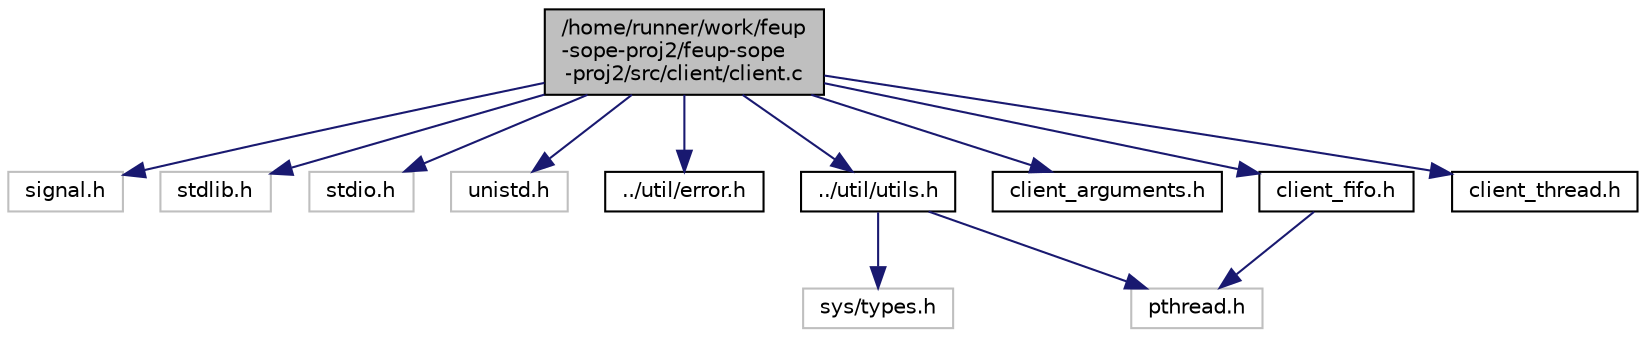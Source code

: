 digraph "/home/runner/work/feup-sope-proj2/feup-sope-proj2/src/client/client.c"
{
  edge [fontname="Helvetica",fontsize="10",labelfontname="Helvetica",labelfontsize="10"];
  node [fontname="Helvetica",fontsize="10",shape=record];
  Node0 [label="/home/runner/work/feup\l-sope-proj2/feup-sope\l-proj2/src/client/client.c",height=0.2,width=0.4,color="black", fillcolor="grey75", style="filled", fontcolor="black"];
  Node0 -> Node1 [color="midnightblue",fontsize="10",style="solid",fontname="Helvetica"];
  Node1 [label="signal.h",height=0.2,width=0.4,color="grey75", fillcolor="white", style="filled"];
  Node0 -> Node2 [color="midnightblue",fontsize="10",style="solid",fontname="Helvetica"];
  Node2 [label="stdlib.h",height=0.2,width=0.4,color="grey75", fillcolor="white", style="filled"];
  Node0 -> Node3 [color="midnightblue",fontsize="10",style="solid",fontname="Helvetica"];
  Node3 [label="stdio.h",height=0.2,width=0.4,color="grey75", fillcolor="white", style="filled"];
  Node0 -> Node4 [color="midnightblue",fontsize="10",style="solid",fontname="Helvetica"];
  Node4 [label="unistd.h",height=0.2,width=0.4,color="grey75", fillcolor="white", style="filled"];
  Node0 -> Node5 [color="midnightblue",fontsize="10",style="solid",fontname="Helvetica"];
  Node5 [label="../util/error.h",height=0.2,width=0.4,color="black", fillcolor="white", style="filled",URL="$error_8h.html",tooltip="Defines the possible errors. "];
  Node0 -> Node6 [color="midnightblue",fontsize="10",style="solid",fontname="Helvetica"];
  Node6 [label="../util/utils.h",height=0.2,width=0.4,color="black", fillcolor="white", style="filled",URL="$utils_8h.html",tooltip="Provides useful functions, macros and constants. "];
  Node6 -> Node7 [color="midnightblue",fontsize="10",style="solid",fontname="Helvetica"];
  Node7 [label="sys/types.h",height=0.2,width=0.4,color="grey75", fillcolor="white", style="filled"];
  Node6 -> Node8 [color="midnightblue",fontsize="10",style="solid",fontname="Helvetica"];
  Node8 [label="pthread.h",height=0.2,width=0.4,color="grey75", fillcolor="white", style="filled"];
  Node0 -> Node9 [color="midnightblue",fontsize="10",style="solid",fontname="Helvetica"];
  Node9 [label="client_arguments.h",height=0.2,width=0.4,color="black", fillcolor="white", style="filled",URL="$client__arguments_8h_source.html"];
  Node0 -> Node10 [color="midnightblue",fontsize="10",style="solid",fontname="Helvetica"];
  Node10 [label="client_fifo.h",height=0.2,width=0.4,color="black", fillcolor="white", style="filled",URL="$client__fifo_8h.html",tooltip="Treats the client&#39;s arguments. "];
  Node10 -> Node8 [color="midnightblue",fontsize="10",style="solid",fontname="Helvetica"];
  Node0 -> Node11 [color="midnightblue",fontsize="10",style="solid",fontname="Helvetica"];
  Node11 [label="client_thread.h",height=0.2,width=0.4,color="black", fillcolor="white", style="filled",URL="$client__thread_8h_source.html"];
}
